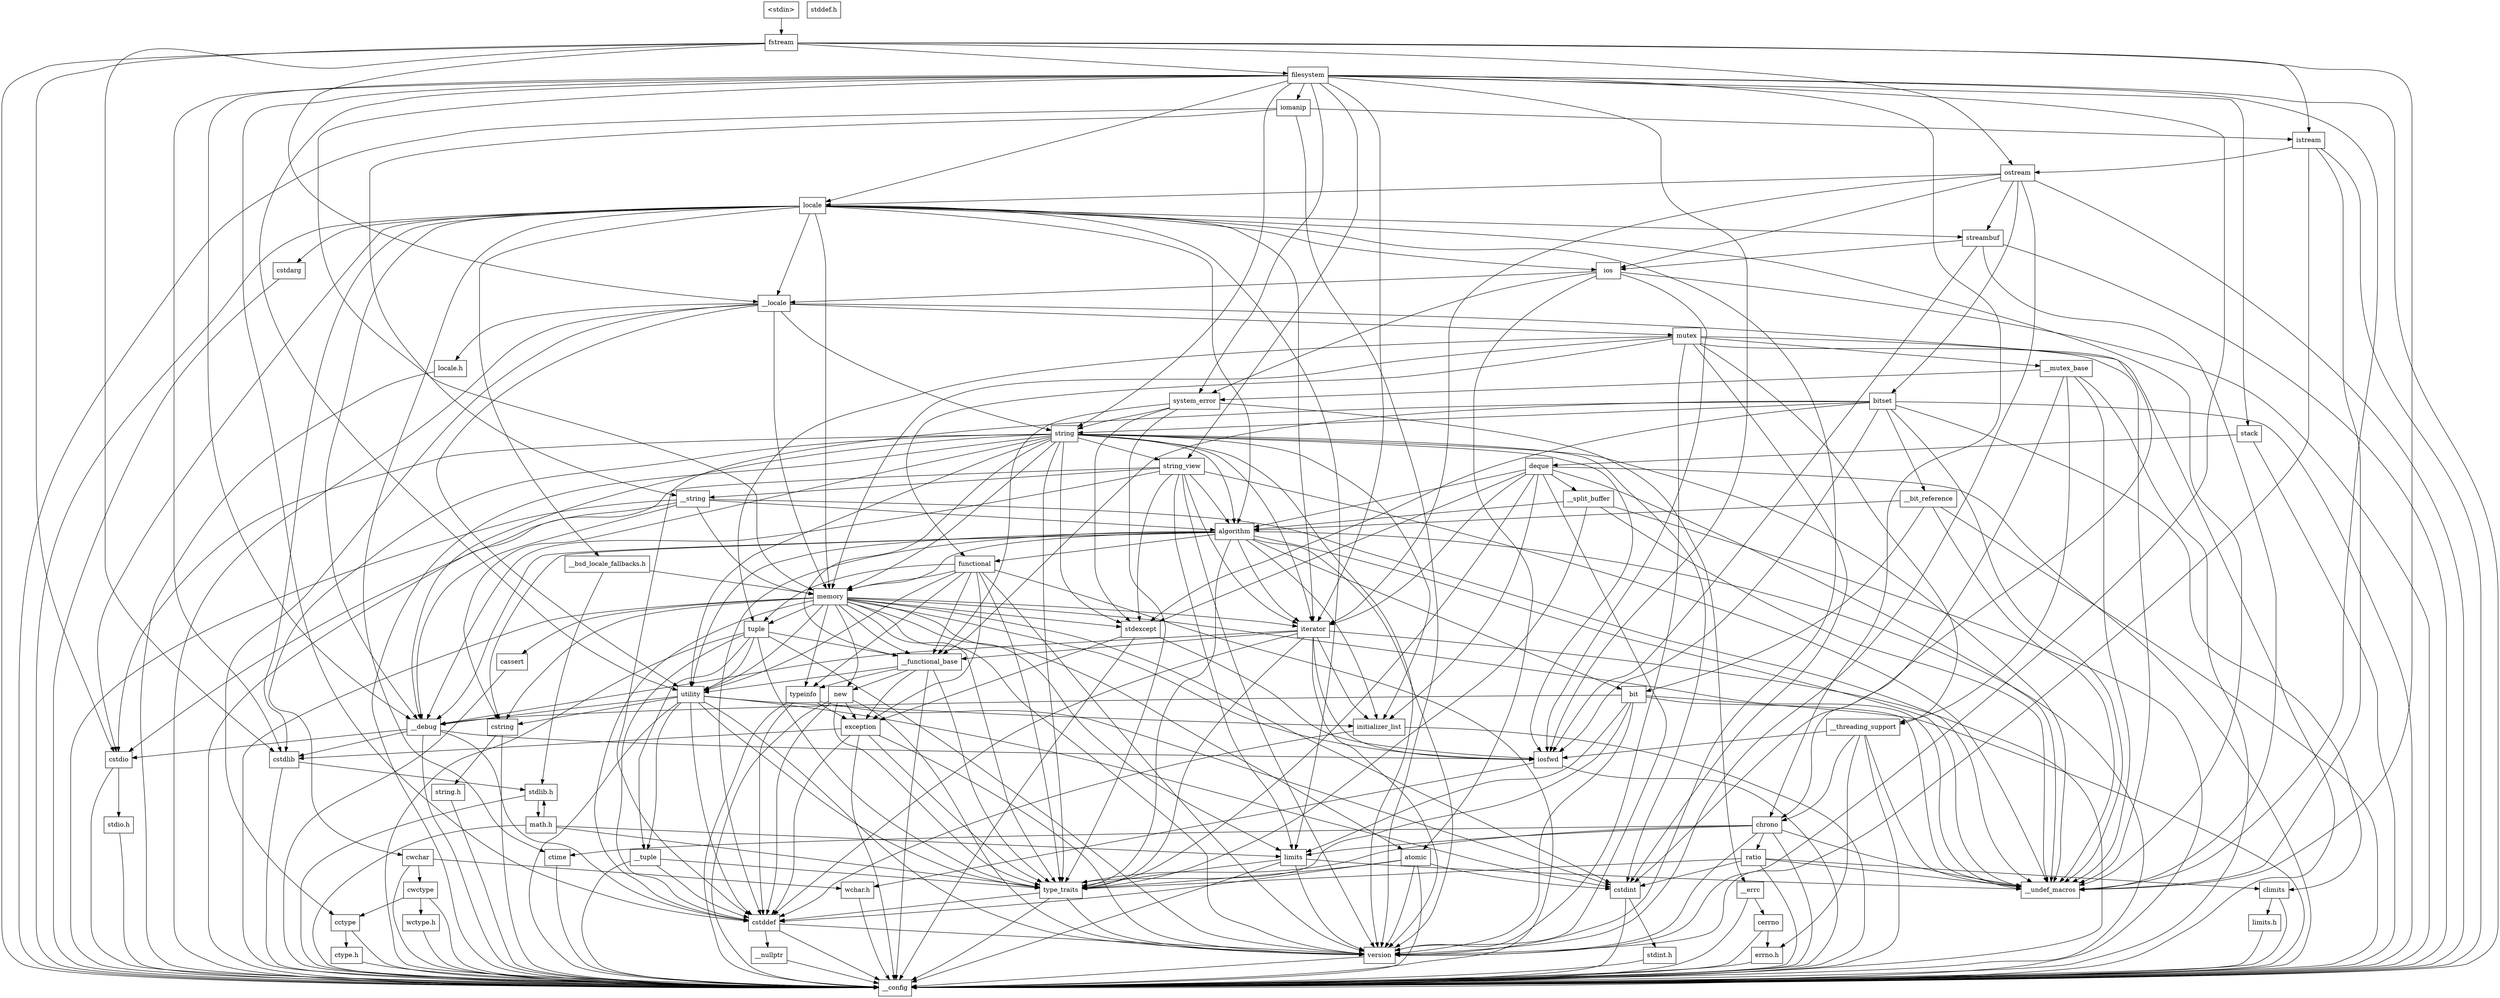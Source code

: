 digraph "dependencies" {
  header_0 [ shape="box", label="\<stdin\>" ];
  header_1 [ shape="box", label="fstream" ];
  header_106 [ shape="box", label="memory" ];
  header_107 [ shape="box", label="typeinfo" ];
  header_108 [ shape="box", label="exception" ];
  header_109 [ shape="box", label="new" ];
  header_11 [ shape="box", label="ostream" ];
  header_110 [ shape="box", label="iterator" ];
  header_111 [ shape="box", label="__functional_base" ];
  header_112 [ shape="box", label="tuple" ];
  header_113 [ shape="box", label="stdexcept" ];
  header_114 [ shape="box", label="cassert" ];
  header_116 [ shape="box", label="atomic" ];
  header_117 [ shape="box", label="functional" ];
  header_118 [ shape="box", label="bit" ];
  header_119 [ shape="box", label="cwchar" ];
  header_12 [ shape="box", label="ios" ];
  header_120 [ shape="box", label="cwctype" ];
  header_121 [ shape="box", label="cctype" ];
  header_122 [ shape="box", label="ctype.h" ];
  header_124 [ shape="box", label="wctype.h" ];
  header_127 [ shape="box", label="mutex" ];
  header_128 [ shape="box", label="__mutex_base" ];
  header_129 [ shape="box", label="chrono" ];
  header_13 [ shape="box", label="iosfwd" ];
  header_130 [ shape="box", label="ctime" ];
  header_136 [ shape="box", label="ratio" ];
  header_137 [ shape="box", label="climits" ];
  header_138 [ shape="box", label="limits.h" ];
  header_14 [ shape="box", label="wchar.h" ];
  header_147 [ shape="box", label="system_error" ];
  header_148 [ shape="box", label="__errc" ];
  header_149 [ shape="box", label="cerrno" ];
  header_150 [ shape="box", label="errno.h" ];
  header_158 [ shape="box", label="__threading_support" ];
  header_164 [ shape="box", label="locale.h" ];
  header_167 [ shape="box", label="streambuf" ];
  header_168 [ shape="box", label="locale" ];
  header_169 [ shape="box", label="cstdarg" ];
  header_171 [ shape="box", label="__bsd_locale_fallbacks.h" ];
  header_172 [ shape="box", label="bitset" ];
  header_173 [ shape="box", label="__bit_reference" ];
  header_174 [ shape="box", label="istream" ];
  header_175 [ shape="box", label="filesystem" ];
  header_176 [ shape="box", label="stack" ];
  header_177 [ shape="box", label="deque" ];
  header_178 [ shape="box", label="__split_buffer" ];
  header_179 [ shape="box", label="iomanip" ];
  header_19 [ shape="box", label="stddef.h" ];
  header_2 [ shape="box", label="__config" ];
  header_30 [ shape="box", label="__locale" ];
  header_31 [ shape="box", label="string" ];
  header_32 [ shape="box", label="string_view" ];
  header_33 [ shape="box", label="__string" ];
  header_34 [ shape="box", label="algorithm" ];
  header_35 [ shape="box", label="initializer_list" ];
  header_36 [ shape="box", label="cstddef" ];
  header_37 [ shape="box", label="version" ];
  header_39 [ shape="box", label="__nullptr" ];
  header_40 [ shape="box", label="type_traits" ];
  header_41 [ shape="box", label="cstring" ];
  header_42 [ shape="box", label="string.h" ];
  header_45 [ shape="box", label="utility" ];
  header_46 [ shape="box", label="__tuple" ];
  header_47 [ shape="box", label="cstdint" ];
  header_48 [ shape="box", label="stdint.h" ];
  header_55 [ shape="box", label="__debug" ];
  header_56 [ shape="box", label="cstdlib" ];
  header_57 [ shape="box", label="stdlib.h" ];
  header_82 [ shape="box", label="math.h" ];
  header_94 [ shape="box", label="limits" ];
  header_95 [ shape="box", label="__undef_macros" ];
  header_96 [ shape="box", label="cstdio" ];
  header_97 [ shape="box", label="stdio.h" ];
  header_118 -> header_37;
  header_118 -> header_55;
  header_118 -> header_2;
  header_118 -> header_40;
  header_118 -> header_94;
  header_118 -> header_95;
  header_119 -> header_14;
  header_119 -> header_2;
  header_119 -> header_120;
  header_167 -> header_95;
  header_167 -> header_2;
  header_167 -> header_12;
  header_167 -> header_13;
  header_114 -> header_2;
  header_164 -> header_2;
  header_116 -> header_36;
  header_116 -> header_47;
  header_116 -> header_2;
  header_116 -> header_37;
  header_116 -> header_40;
  header_117 -> header_37;
  header_117 -> header_45;
  header_117 -> header_2;
  header_117 -> header_108;
  header_117 -> header_40;
  header_117 -> header_107;
  header_117 -> header_106;
  header_117 -> header_112;
  header_117 -> header_111;
  header_112 -> header_36;
  header_112 -> header_37;
  header_112 -> header_46;
  header_112 -> header_45;
  header_112 -> header_2;
  header_112 -> header_40;
  header_112 -> header_111;
  header_113 -> header_2;
  header_113 -> header_108;
  header_113 -> header_13;
  header_110 -> header_13;
  header_110 -> header_36;
  header_110 -> header_37;
  header_110 -> header_35;
  header_110 -> header_55;
  header_110 -> header_2;
  header_110 -> header_40;
  header_110 -> header_111;
  header_111 -> header_45;
  header_111 -> header_109;
  header_111 -> header_108;
  header_111 -> header_40;
  header_111 -> header_2;
  header_111 -> header_107;
  header_169 -> header_2;
  header_168 -> header_171;
  header_168 -> header_12;
  header_168 -> header_37;
  header_168 -> header_34;
  header_168 -> header_55;
  header_168 -> header_30;
  header_168 -> header_130;
  header_168 -> header_169;
  header_168 -> header_2;
  header_168 -> header_56;
  header_168 -> header_94;
  header_168 -> header_95;
  header_168 -> header_96;
  header_168 -> header_106;
  header_168 -> header_167;
  header_168 -> header_110;
  header_47 -> header_2;
  header_47 -> header_48;
  header_46 -> header_36;
  header_46 -> header_2;
  header_46 -> header_40;
  header_45 -> header_36;
  header_45 -> header_37;
  header_45 -> header_35;
  header_45 -> header_55;
  header_45 -> header_47;
  header_45 -> header_46;
  header_45 -> header_2;
  header_45 -> header_41;
  header_45 -> header_40;
  header_42 -> header_2;
  header_41 -> header_2;
  header_41 -> header_42;
  header_40 -> header_36;
  header_40 -> header_37;
  header_40 -> header_2;
  header_107 -> header_36;
  header_107 -> header_47;
  header_107 -> header_2;
  header_107 -> header_108;
  header_106 -> header_95;
  header_106 -> header_13;
  header_106 -> header_36;
  header_106 -> header_37;
  header_106 -> header_113;
  header_106 -> header_47;
  header_106 -> header_116;
  header_106 -> header_45;
  header_106 -> header_2;
  header_106 -> header_41;
  header_106 -> header_40;
  header_106 -> header_94;
  header_106 -> header_109;
  header_106 -> header_114;
  header_106 -> header_112;
  header_106 -> header_107;
  header_106 -> header_110;
  header_106 -> header_111;
  header_48 -> header_2;
  header_0 -> header_1;
  header_1 -> header_174;
  header_1 -> header_175;
  header_1 -> header_11;
  header_1 -> header_56;
  header_1 -> header_2;
  header_1 -> header_30;
  header_1 -> header_95;
  header_1 -> header_96;
  header_55 -> header_36;
  header_55 -> header_96;
  header_55 -> header_2;
  header_55 -> header_56;
  header_55 -> header_13;
  header_56 -> header_2;
  header_56 -> header_57;
  header_57 -> header_82;
  header_57 -> header_2;
  header_130 -> header_2;
  header_136 -> header_47;
  header_136 -> header_95;
  header_136 -> header_40;
  header_136 -> header_2;
  header_136 -> header_137;
  header_137 -> header_138;
  header_137 -> header_2;
  header_138 -> header_2;
  header_127 -> header_37;
  header_127 -> header_158;
  header_127 -> header_47;
  header_127 -> header_2;
  header_127 -> header_95;
  header_127 -> header_117;
  header_127 -> header_106;
  header_127 -> header_112;
  header_127 -> header_128;
  header_124 -> header_2;
  header_122 -> header_2;
  header_121 -> header_2;
  header_121 -> header_122;
  header_120 -> header_124;
  header_120 -> header_2;
  header_120 -> header_121;
  header_129 -> header_37;
  header_129 -> header_130;
  header_129 -> header_2;
  header_129 -> header_136;
  header_129 -> header_40;
  header_129 -> header_94;
  header_129 -> header_95;
  header_128 -> header_95;
  header_128 -> header_158;
  header_128 -> header_2;
  header_128 -> header_147;
  header_128 -> header_129;
  header_39 -> header_2;
  header_36 -> header_37;
  header_36 -> header_2;
  header_36 -> header_39;
  header_37 -> header_2;
  header_34 -> header_95;
  header_34 -> header_118;
  header_34 -> header_36;
  header_34 -> header_37;
  header_34 -> header_35;
  header_34 -> header_55;
  header_34 -> header_45;
  header_34 -> header_2;
  header_34 -> header_41;
  header_34 -> header_40;
  header_34 -> header_117;
  header_34 -> header_106;
  header_34 -> header_110;
  header_35 -> header_36;
  header_35 -> header_2;
  header_32 -> header_37;
  header_32 -> header_34;
  header_32 -> header_33;
  header_32 -> header_55;
  header_32 -> header_2;
  header_32 -> header_94;
  header_32 -> header_95;
  header_32 -> header_113;
  header_32 -> header_110;
  header_33 -> header_34;
  header_33 -> header_55;
  header_33 -> header_2;
  header_33 -> header_95;
  header_33 -> header_96;
  header_33 -> header_106;
  header_30 -> header_47;
  header_30 -> header_31;
  header_30 -> header_127;
  header_30 -> header_45;
  header_30 -> header_2;
  header_30 -> header_121;
  header_30 -> header_106;
  header_30 -> header_164;
  header_31 -> header_13;
  header_31 -> header_37;
  header_31 -> header_34;
  header_31 -> header_35;
  header_31 -> header_32;
  header_31 -> header_55;
  header_31 -> header_47;
  header_31 -> header_45;
  header_31 -> header_2;
  header_31 -> header_41;
  header_31 -> header_119;
  header_31 -> header_95;
  header_31 -> header_96;
  header_31 -> header_106;
  header_31 -> header_40;
  header_31 -> header_113;
  header_31 -> header_110;
  header_31 -> header_111;
  header_150 -> header_2;
  header_158 -> header_95;
  header_158 -> header_150;
  header_158 -> header_2;
  header_158 -> header_129;
  header_158 -> header_13;
  header_109 -> header_36;
  header_109 -> header_37;
  header_109 -> header_2;
  header_109 -> header_108;
  header_109 -> header_40;
  header_108 -> header_36;
  header_108 -> header_37;
  header_108 -> header_2;
  header_108 -> header_56;
  header_108 -> header_40;
  header_82 -> header_94;
  header_82 -> header_40;
  header_82 -> header_2;
  header_82 -> header_57;
  header_147 -> header_148;
  header_147 -> header_31;
  header_147 -> header_40;
  header_147 -> header_113;
  header_147 -> header_111;
  header_149 -> header_150;
  header_149 -> header_2;
  header_148 -> header_149;
  header_148 -> header_2;
  header_14 -> header_2;
  header_11 -> header_12;
  header_11 -> header_172;
  header_11 -> header_37;
  header_11 -> header_168;
  header_11 -> header_2;
  header_11 -> header_167;
  header_11 -> header_110;
  header_12 -> header_116;
  header_12 -> header_2;
  header_12 -> header_147;
  header_12 -> header_30;
  header_12 -> header_13;
  header_13 -> header_14;
  header_13 -> header_2;
  header_94 -> header_95;
  header_94 -> header_2;
  header_94 -> header_37;
  header_94 -> header_40;
  header_96 -> header_97;
  header_96 -> header_2;
  header_97 -> header_2;
  header_174 -> header_37;
  header_174 -> header_2;
  header_174 -> header_11;
  header_174 -> header_95;
  header_175 -> header_176;
  header_175 -> header_147;
  header_175 -> header_13;
  header_175 -> header_36;
  header_175 -> header_37;
  header_175 -> header_32;
  header_175 -> header_179;
  header_175 -> header_56;
  header_175 -> header_31;
  header_175 -> header_45;
  header_175 -> header_168;
  header_175 -> header_2;
  header_175 -> header_129;
  header_175 -> header_95;
  header_175 -> header_106;
  header_175 -> header_55;
  header_175 -> header_110;
  header_176 -> header_177;
  header_176 -> header_2;
  header_177 -> header_37;
  header_177 -> header_34;
  header_177 -> header_35;
  header_177 -> header_178;
  header_177 -> header_2;
  header_177 -> header_40;
  header_177 -> header_95;
  header_177 -> header_113;
  header_177 -> header_110;
  header_171 -> header_106;
  header_171 -> header_57;
  header_172 -> header_173;
  header_172 -> header_36;
  header_172 -> header_13;
  header_172 -> header_31;
  header_172 -> header_2;
  header_172 -> header_137;
  header_172 -> header_95;
  header_172 -> header_113;
  header_172 -> header_111;
  header_173 -> header_95;
  header_173 -> header_34;
  header_173 -> header_2;
  header_173 -> header_118;
  header_178 -> header_95;
  header_178 -> header_34;
  header_178 -> header_2;
  header_178 -> header_40;
  header_179 -> header_174;
  header_179 -> header_37;
  header_179 -> header_2;
  header_179 -> header_33;
}